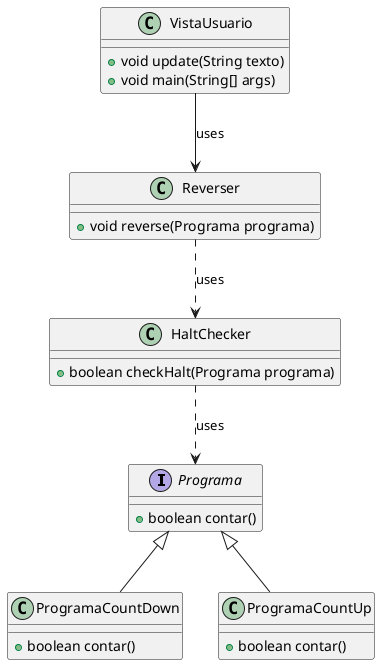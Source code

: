 @startuml

' Interfaz Programa
interface Programa {
    + boolean contar()
}

' Clase ProgramaCountDown que implementa la interfaz Programa
class ProgramaCountDown {
    + boolean contar()
}

' Clase ProgramaCountUp que implementa la interfaz Programa
class ProgramaCountUp {
    + boolean contar()
}

' Clase HaltChecker
class HaltChecker {
    + boolean checkHalt(Programa programa)
}

' Clase Reverser
class Reverser {
    + void reverse(Programa programa)
}

' Clase Usuario
class VistaUsuario {
        + void update(String texto)
        + void main(String[] args)
}

' Relaciones
Programa <|-- ProgramaCountDown
Programa <|-- ProgramaCountUp
HaltChecker ..> Programa : uses
Reverser ..> HaltChecker : uses
VistaUsuario --> Reverser : uses

@enduml